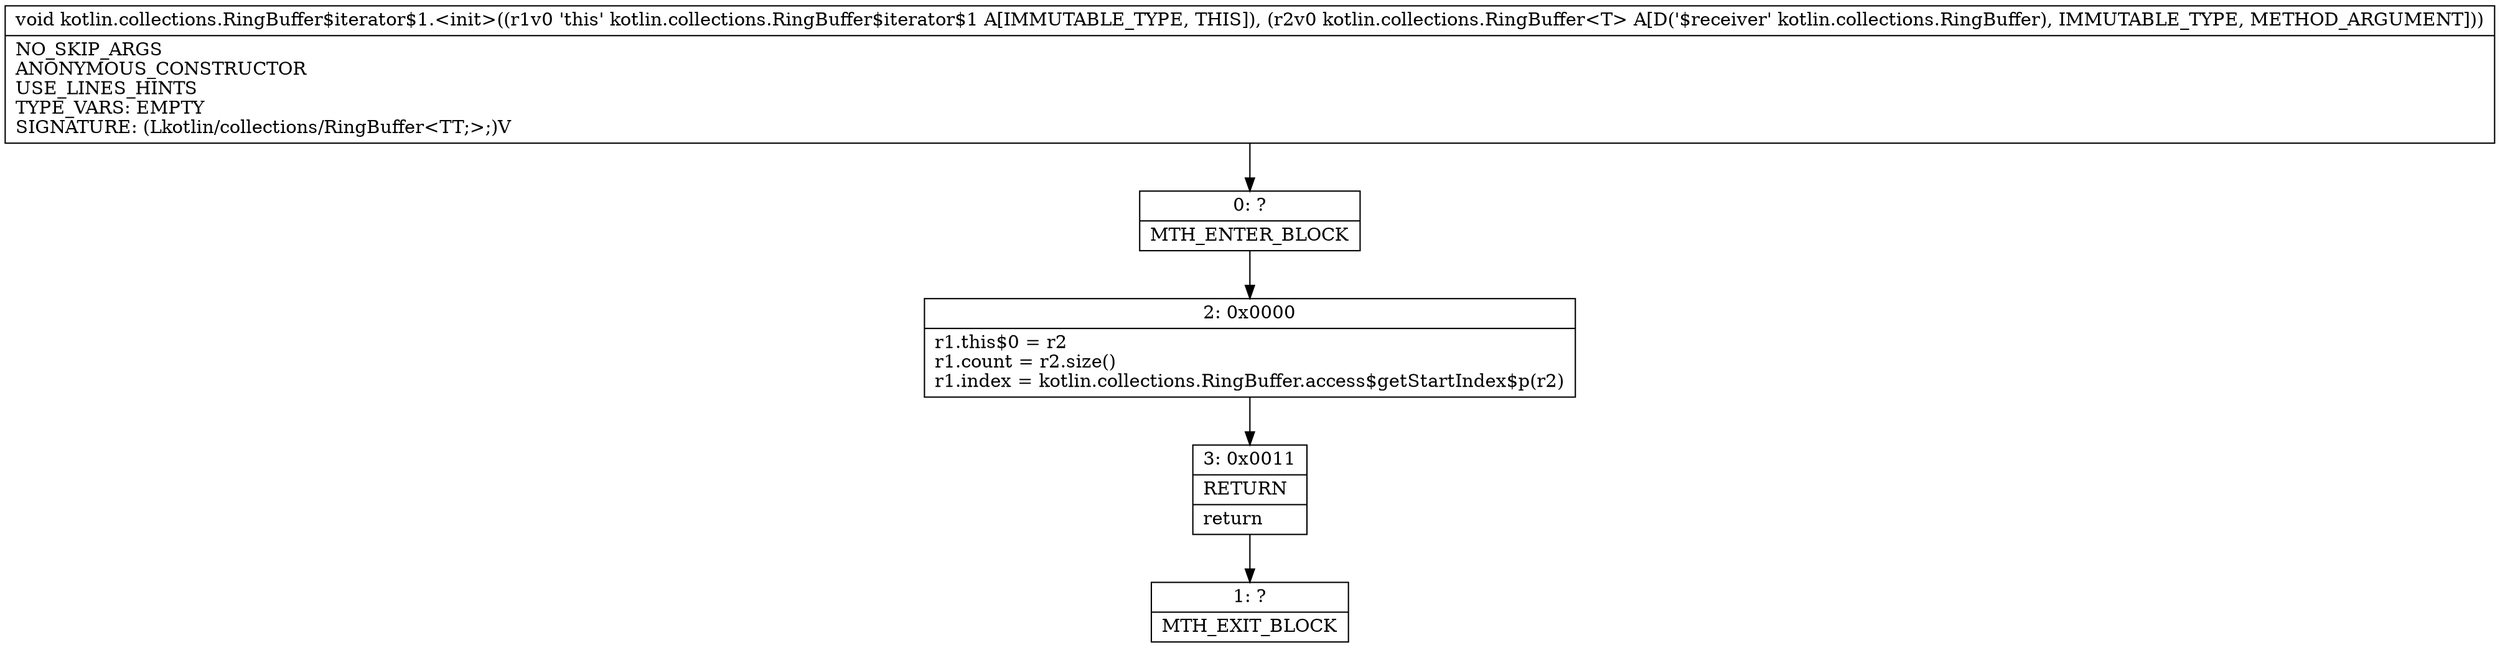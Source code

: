 digraph "CFG forkotlin.collections.RingBuffer$iterator$1.\<init\>(Lkotlin\/collections\/RingBuffer;)V" {
Node_0 [shape=record,label="{0\:\ ?|MTH_ENTER_BLOCK\l}"];
Node_2 [shape=record,label="{2\:\ 0x0000|r1.this$0 = r2\lr1.count = r2.size()\lr1.index = kotlin.collections.RingBuffer.access$getStartIndex$p(r2)\l}"];
Node_3 [shape=record,label="{3\:\ 0x0011|RETURN\l|return\l}"];
Node_1 [shape=record,label="{1\:\ ?|MTH_EXIT_BLOCK\l}"];
MethodNode[shape=record,label="{void kotlin.collections.RingBuffer$iterator$1.\<init\>((r1v0 'this' kotlin.collections.RingBuffer$iterator$1 A[IMMUTABLE_TYPE, THIS]), (r2v0 kotlin.collections.RingBuffer\<T\> A[D('$receiver' kotlin.collections.RingBuffer), IMMUTABLE_TYPE, METHOD_ARGUMENT]))  | NO_SKIP_ARGS\lANONYMOUS_CONSTRUCTOR\lUSE_LINES_HINTS\lTYPE_VARS: EMPTY\lSIGNATURE: (Lkotlin\/collections\/RingBuffer\<TT;\>;)V\l}"];
MethodNode -> Node_0;Node_0 -> Node_2;
Node_2 -> Node_3;
Node_3 -> Node_1;
}

